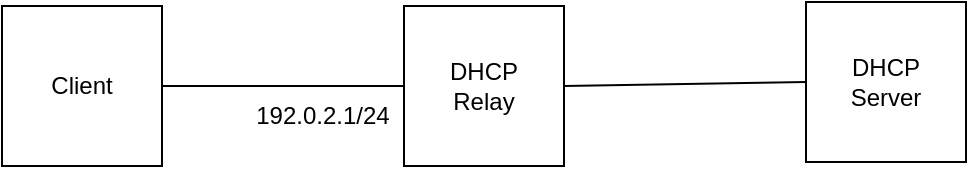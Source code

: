 <mxfile version="12.8.2" type="github"><diagram id="4_TlrXCxRB-I30mwrB6X" name="Page-1"><mxGraphModel dx="786" dy="554" grid="0" gridSize="10" guides="1" tooltips="1" connect="1" arrows="1" fold="1" page="1" pageScale="1" pageWidth="827" pageHeight="1169" math="0" shadow="0"><root><mxCell id="0"/><mxCell id="1" parent="0"/><mxCell id="3St6fJj0rA9oqC7PKEkg-1" value="Client" style="whiteSpace=wrap;html=1;aspect=fixed;" vertex="1" parent="1"><mxGeometry x="92" y="176" width="80" height="80" as="geometry"/></mxCell><mxCell id="3St6fJj0rA9oqC7PKEkg-2" value="DHCP&lt;br&gt;Relay" style="whiteSpace=wrap;html=1;aspect=fixed;" vertex="1" parent="1"><mxGeometry x="293" y="176" width="80" height="80" as="geometry"/></mxCell><mxCell id="3St6fJj0rA9oqC7PKEkg-3" value="DHCP&lt;br&gt;Server" style="whiteSpace=wrap;html=1;aspect=fixed;" vertex="1" parent="1"><mxGeometry x="494" y="174" width="80" height="80" as="geometry"/></mxCell><mxCell id="3St6fJj0rA9oqC7PKEkg-4" value="" style="endArrow=none;html=1;exitX=1;exitY=0.5;exitDx=0;exitDy=0;" edge="1" parent="1" source="3St6fJj0rA9oqC7PKEkg-1" target="3St6fJj0rA9oqC7PKEkg-2"><mxGeometry width="50" height="50" relative="1" as="geometry"><mxPoint x="376" y="310" as="sourcePoint"/><mxPoint x="426" y="260" as="targetPoint"/></mxGeometry></mxCell><mxCell id="3St6fJj0rA9oqC7PKEkg-6" value="" style="endArrow=none;html=1;exitX=1;exitY=0.5;exitDx=0;exitDy=0;entryX=0;entryY=0.5;entryDx=0;entryDy=0;" edge="1" parent="1" source="3St6fJj0rA9oqC7PKEkg-2" target="3St6fJj0rA9oqC7PKEkg-3"><mxGeometry width="50" height="50" relative="1" as="geometry"><mxPoint x="373" y="235" as="sourcePoint"/><mxPoint x="494" y="235" as="targetPoint"/></mxGeometry></mxCell><mxCell id="3St6fJj0rA9oqC7PKEkg-7" value="192.0.2.1/24" style="text;html=1;strokeColor=none;fillColor=none;align=center;verticalAlign=middle;whiteSpace=wrap;rounded=0;" vertex="1" parent="1"><mxGeometry x="214" y="221" width="77" height="20" as="geometry"/></mxCell></root></mxGraphModel></diagram></mxfile>